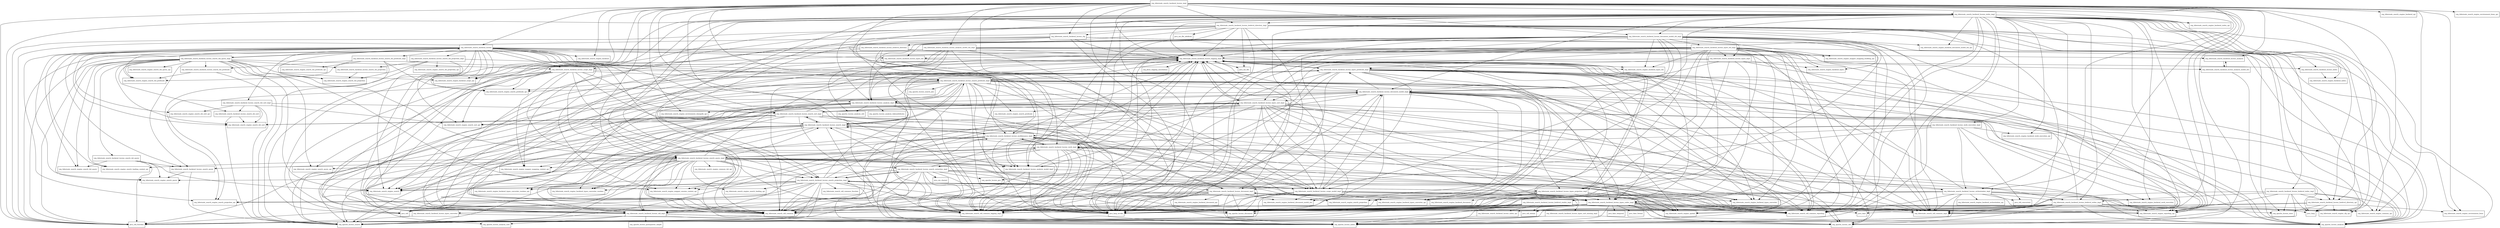 digraph hibernate_search_backend_lucene_6_0_0_Alpha8_package_dependencies {
  node [shape = box, fontsize=10.0];
  org_hibernate_search_backend_lucene -> java_lang_invoke;
  org_hibernate_search_backend_lucene -> java_util;
  org_hibernate_search_backend_lucene -> org_hibernate_search_backend_lucene_logging_impl;
  org_hibernate_search_backend_lucene -> org_hibernate_search_backend_lucene_scope_impl;
  org_hibernate_search_backend_lucene -> org_hibernate_search_backend_lucene_search_dsl_predicate_impl;
  org_hibernate_search_backend_lucene -> org_hibernate_search_backend_lucene_search_dsl_projection_impl;
  org_hibernate_search_backend_lucene -> org_hibernate_search_backend_lucene_search_dsl_query_impl;
  org_hibernate_search_backend_lucene -> org_hibernate_search_backend_lucene_search_dsl_sort_impl;
  org_hibernate_search_backend_lucene -> org_hibernate_search_backend_lucene_search_predicate_impl;
  org_hibernate_search_backend_lucene -> org_hibernate_search_backend_lucene_search_projection_impl;
  org_hibernate_search_backend_lucene -> org_hibernate_search_backend_lucene_search_query;
  org_hibernate_search_backend_lucene -> org_hibernate_search_backend_lucene_search_sort_impl;
  org_hibernate_search_backend_lucene -> org_hibernate_search_backend_lucene_types_dsl;
  org_hibernate_search_backend_lucene -> org_hibernate_search_engine_backend;
  org_hibernate_search_backend_lucene -> org_hibernate_search_engine_backend_scope_spi;
  org_hibernate_search_backend_lucene -> org_hibernate_search_engine_backend_types_dsl;
  org_hibernate_search_backend_lucene -> org_hibernate_search_engine_mapper_session_context_spi;
  org_hibernate_search_backend_lucene -> org_hibernate_search_engine_search_dsl_predicate;
  org_hibernate_search_backend_lucene -> org_hibernate_search_engine_search_dsl_projection;
  org_hibernate_search_backend_lucene -> org_hibernate_search_engine_search_dsl_query;
  org_hibernate_search_backend_lucene -> org_hibernate_search_engine_search_dsl_sort;
  org_hibernate_search_backend_lucene -> org_hibernate_search_engine_search_dsl_sort_spi;
  org_hibernate_search_backend_lucene -> org_hibernate_search_engine_search_loading_context_spi;
  org_hibernate_search_backend_lucene -> org_hibernate_search_engine_search_predicate_spi;
  org_hibernate_search_backend_lucene -> org_hibernate_search_engine_search_projection_spi;
  org_hibernate_search_backend_lucene -> org_hibernate_search_engine_search_query;
  org_hibernate_search_backend_lucene -> org_hibernate_search_engine_search_sort_spi;
  org_hibernate_search_backend_lucene -> org_hibernate_search_util_common;
  org_hibernate_search_backend_lucene -> org_hibernate_search_util_common_logging_impl;
  org_hibernate_search_backend_lucene_analysis -> org_hibernate_search_backend_lucene_analysis_model_dsl;
  org_hibernate_search_backend_lucene_analysis_impl -> java_lang_invoke;
  org_hibernate_search_backend_lucene_analysis_impl -> java_util_function;
  org_hibernate_search_backend_lucene_analysis_impl -> org_apache_lucene_analysis;
  org_hibernate_search_backend_lucene_analysis_impl -> org_apache_lucene_analysis_core;
  org_hibernate_search_backend_lucene_analysis_impl -> org_apache_lucene_analysis_tokenattributes;
  org_hibernate_search_backend_lucene_analysis_impl -> org_apache_lucene_analysis_util;
  org_hibernate_search_backend_lucene_analysis_impl -> org_apache_lucene_util;
  org_hibernate_search_backend_lucene_analysis_impl -> org_hibernate_search_backend_lucene_logging_impl;
  org_hibernate_search_backend_lucene_analysis_impl -> org_hibernate_search_backend_lucene_util_impl;
  org_hibernate_search_backend_lucene_analysis_impl -> org_hibernate_search_engine_environment_classpath_spi;
  org_hibernate_search_backend_lucene_analysis_impl -> org_hibernate_search_util_common;
  org_hibernate_search_backend_lucene_analysis_impl -> org_hibernate_search_util_common_impl;
  org_hibernate_search_backend_lucene_analysis_impl -> org_hibernate_search_util_common_logging_impl;
  org_hibernate_search_backend_lucene_analysis_model_dsl -> org_apache_lucene_analysis;
  org_hibernate_search_backend_lucene_analysis_model_dsl -> org_hibernate_search_backend_lucene_analysis;
  org_hibernate_search_backend_lucene_analysis_model_dsl_impl -> java_lang_invoke;
  org_hibernate_search_backend_lucene_analysis_model_dsl_impl -> java_util_function;
  org_hibernate_search_backend_lucene_analysis_model_dsl_impl -> org_apache_lucene_analysis;
  org_hibernate_search_backend_lucene_analysis_model_dsl_impl -> org_apache_lucene_analysis_util;
  org_hibernate_search_backend_lucene_analysis_model_dsl_impl -> org_hibernate_search_backend_lucene_analysis;
  org_hibernate_search_backend_lucene_analysis_model_dsl_impl -> org_hibernate_search_backend_lucene_analysis_impl;
  org_hibernate_search_backend_lucene_analysis_model_dsl_impl -> org_hibernate_search_backend_lucene_analysis_model_dsl;
  org_hibernate_search_backend_lucene_analysis_model_dsl_impl -> org_hibernate_search_backend_lucene_analysis_model_impl;
  org_hibernate_search_backend_lucene_analysis_model_dsl_impl -> org_hibernate_search_backend_lucene_logging_impl;
  org_hibernate_search_backend_lucene_analysis_model_dsl_impl -> org_hibernate_search_util_common;
  org_hibernate_search_backend_lucene_analysis_model_dsl_impl -> org_hibernate_search_util_common_impl;
  org_hibernate_search_backend_lucene_analysis_model_dsl_impl -> org_hibernate_search_util_common_logging_impl;
  org_hibernate_search_backend_lucene_analysis_model_impl -> java_lang_invoke;
  org_hibernate_search_backend_lucene_analysis_model_impl -> org_apache_lucene_analysis;
  org_hibernate_search_backend_lucene_analysis_model_impl -> org_hibernate_search_backend_lucene_logging_impl;
  org_hibernate_search_backend_lucene_analysis_model_impl -> org_hibernate_search_util_common;
  org_hibernate_search_backend_lucene_analysis_model_impl -> org_hibernate_search_util_common_logging_impl;
  org_hibernate_search_backend_lucene_cfg -> java_lang_invoke;
  org_hibernate_search_backend_lucene_cfg -> java_util_function;
  org_hibernate_search_backend_lucene_cfg -> org_apache_lucene_util;
  org_hibernate_search_backend_lucene_cfg -> org_hibernate_search_backend_lucene_logging_impl;
  org_hibernate_search_backend_lucene_cfg -> org_hibernate_search_backend_lucene_lowlevel_directory;
  org_hibernate_search_backend_lucene_cfg -> org_hibernate_search_util_common;
  org_hibernate_search_backend_lucene_cfg -> org_hibernate_search_util_common_impl;
  org_hibernate_search_backend_lucene_cfg -> org_hibernate_search_util_common_logging_impl;
  org_hibernate_search_backend_lucene_document_impl -> java_lang_invoke;
  org_hibernate_search_backend_lucene_document_impl -> java_util;
  org_hibernate_search_backend_lucene_document_impl -> org_apache_lucene_document;
  org_hibernate_search_backend_lucene_document_impl -> org_apache_lucene_index;
  org_hibernate_search_backend_lucene_document_impl -> org_hibernate_search_backend_lucene_document_model_impl;
  org_hibernate_search_backend_lucene_document_impl -> org_hibernate_search_backend_lucene_logging_impl;
  org_hibernate_search_backend_lucene_document_impl -> org_hibernate_search_backend_lucene_multitenancy_impl;
  org_hibernate_search_backend_lucene_document_impl -> org_hibernate_search_backend_lucene_types_codec_impl;
  org_hibernate_search_backend_lucene_document_impl -> org_hibernate_search_backend_lucene_util_impl;
  org_hibernate_search_backend_lucene_document_impl -> org_hibernate_search_engine_backend_document;
  org_hibernate_search_backend_lucene_document_impl -> org_hibernate_search_engine_backend_document_model_dsl;
  org_hibernate_search_backend_lucene_document_impl -> org_hibernate_search_engine_backend_document_spi;
  org_hibernate_search_backend_lucene_document_impl -> org_hibernate_search_util_common;
  org_hibernate_search_backend_lucene_document_impl -> org_hibernate_search_util_common_logging_impl;
  org_hibernate_search_backend_lucene_document_model_dsl_impl -> java_lang_invoke;
  org_hibernate_search_backend_lucene_document_model_dsl_impl -> org_apache_lucene_analysis;
  org_hibernate_search_backend_lucene_document_model_dsl_impl -> org_hibernate_search_backend_lucene_analysis_impl;
  org_hibernate_search_backend_lucene_document_model_dsl_impl -> org_hibernate_search_backend_lucene_analysis_model_impl;
  org_hibernate_search_backend_lucene_document_model_dsl_impl -> org_hibernate_search_backend_lucene_document_impl;
  org_hibernate_search_backend_lucene_document_model_dsl_impl -> org_hibernate_search_backend_lucene_document_model_impl;
  org_hibernate_search_backend_lucene_document_model_dsl_impl -> org_hibernate_search_backend_lucene_logging_impl;
  org_hibernate_search_backend_lucene_document_model_dsl_impl -> org_hibernate_search_backend_lucene_types_dsl;
  org_hibernate_search_backend_lucene_document_model_dsl_impl -> org_hibernate_search_backend_lucene_types_dsl_impl;
  org_hibernate_search_backend_lucene_document_model_dsl_impl -> org_hibernate_search_backend_lucene_types_impl;
  org_hibernate_search_backend_lucene_document_model_dsl_impl -> org_hibernate_search_backend_lucene_util_impl;
  org_hibernate_search_backend_lucene_document_model_dsl_impl -> org_hibernate_search_engine_backend_document;
  org_hibernate_search_backend_lucene_document_model_dsl_impl -> org_hibernate_search_engine_backend_document_model_dsl;
  org_hibernate_search_backend_lucene_document_model_dsl_impl -> org_hibernate_search_engine_backend_document_model_dsl_spi;
  org_hibernate_search_backend_lucene_document_model_dsl_impl -> org_hibernate_search_engine_backend_types;
  org_hibernate_search_backend_lucene_document_model_dsl_impl -> org_hibernate_search_engine_backend_types_converter_spi;
  org_hibernate_search_backend_lucene_document_model_dsl_impl -> org_hibernate_search_engine_backend_types_dsl;
  org_hibernate_search_backend_lucene_document_model_dsl_impl -> org_hibernate_search_engine_mapper_mapping_building_spi;
  org_hibernate_search_backend_lucene_document_model_dsl_impl -> org_hibernate_search_engine_reporting_spi;
  org_hibernate_search_backend_lucene_document_model_dsl_impl -> org_hibernate_search_util_common;
  org_hibernate_search_backend_lucene_document_model_dsl_impl -> org_hibernate_search_util_common_logging_impl;
  org_hibernate_search_backend_lucene_document_model_dsl_impl -> org_hibernate_search_util_common_reporting;
  org_hibernate_search_backend_lucene_document_model_impl -> java_lang;
  org_hibernate_search_backend_lucene_document_model_impl -> java_lang_invoke;
  org_hibernate_search_backend_lucene_document_model_impl -> org_apache_lucene_analysis;
  org_hibernate_search_backend_lucene_document_model_impl -> org_hibernate_search_backend_lucene_analysis_impl;
  org_hibernate_search_backend_lucene_document_model_impl -> org_hibernate_search_backend_lucene_logging_impl;
  org_hibernate_search_backend_lucene_document_model_impl -> org_hibernate_search_backend_lucene_types_codec_impl;
  org_hibernate_search_backend_lucene_document_model_impl -> org_hibernate_search_backend_lucene_types_predicate_impl;
  org_hibernate_search_backend_lucene_document_model_impl -> org_hibernate_search_backend_lucene_types_projection_impl;
  org_hibernate_search_backend_lucene_document_model_impl -> org_hibernate_search_backend_lucene_types_sort_impl;
  org_hibernate_search_backend_lucene_document_model_impl -> org_hibernate_search_backend_lucene_util_impl;
  org_hibernate_search_backend_lucene_document_model_impl -> org_hibernate_search_engine_backend_document_model_dsl;
  org_hibernate_search_backend_lucene_document_model_impl -> org_hibernate_search_engine_backend_types_converter_spi;
  org_hibernate_search_backend_lucene_document_model_impl -> org_hibernate_search_engine_reporting_spi;
  org_hibernate_search_backend_lucene_document_model_impl -> org_hibernate_search_util_common;
  org_hibernate_search_backend_lucene_document_model_impl -> org_hibernate_search_util_common_impl;
  org_hibernate_search_backend_lucene_document_model_impl -> org_hibernate_search_util_common_logging_impl;
  org_hibernate_search_backend_lucene_document_model_impl -> org_hibernate_search_util_common_reporting;
  org_hibernate_search_backend_lucene_impl -> java_lang_invoke;
  org_hibernate_search_backend_lucene_impl -> java_util;
  org_hibernate_search_backend_lucene_impl -> java_util_function;
  org_hibernate_search_backend_lucene_impl -> org_apache_lucene_util;
  org_hibernate_search_backend_lucene_impl -> org_hibernate_search_backend_lucene;
  org_hibernate_search_backend_lucene_impl -> org_hibernate_search_backend_lucene_analysis;
  org_hibernate_search_backend_lucene_impl -> org_hibernate_search_backend_lucene_analysis_impl;
  org_hibernate_search_backend_lucene_impl -> org_hibernate_search_backend_lucene_analysis_model_dsl_impl;
  org_hibernate_search_backend_lucene_impl -> org_hibernate_search_backend_lucene_analysis_model_impl;
  org_hibernate_search_backend_lucene_impl -> org_hibernate_search_backend_lucene_cfg;
  org_hibernate_search_backend_lucene_impl -> org_hibernate_search_backend_lucene_document_model_dsl_impl;
  org_hibernate_search_backend_lucene_impl -> org_hibernate_search_backend_lucene_index_impl;
  org_hibernate_search_backend_lucene_impl -> org_hibernate_search_backend_lucene_logging_impl;
  org_hibernate_search_backend_lucene_impl -> org_hibernate_search_backend_lucene_lowlevel_directory_impl;
  org_hibernate_search_backend_lucene_impl -> org_hibernate_search_backend_lucene_lowlevel_directory_spi;
  org_hibernate_search_backend_lucene_impl -> org_hibernate_search_backend_lucene_multitenancy_impl;
  org_hibernate_search_backend_lucene_impl -> org_hibernate_search_backend_lucene_orchestration_impl;
  org_hibernate_search_backend_lucene_impl -> org_hibernate_search_backend_lucene_search_query_impl;
  org_hibernate_search_backend_lucene_impl -> org_hibernate_search_backend_lucene_work_impl;
  org_hibernate_search_backend_lucene_impl -> org_hibernate_search_engine_backend;
  org_hibernate_search_backend_lucene_impl -> org_hibernate_search_engine_backend_index_spi;
  org_hibernate_search_backend_lucene_impl -> org_hibernate_search_engine_backend_spi;
  org_hibernate_search_backend_lucene_impl -> org_hibernate_search_engine_cfg_spi;
  org_hibernate_search_backend_lucene_impl -> org_hibernate_search_engine_common_spi;
  org_hibernate_search_backend_lucene_impl -> org_hibernate_search_engine_environment_bean;
  org_hibernate_search_backend_lucene_impl -> org_hibernate_search_engine_environment_bean_spi;
  org_hibernate_search_backend_lucene_impl -> org_hibernate_search_engine_environment_classpath_spi;
  org_hibernate_search_backend_lucene_impl -> org_hibernate_search_engine_reporting_spi;
  org_hibernate_search_backend_lucene_impl -> org_hibernate_search_util_common;
  org_hibernate_search_backend_lucene_impl -> org_hibernate_search_util_common_impl;
  org_hibernate_search_backend_lucene_impl -> org_hibernate_search_util_common_logging_impl;
  org_hibernate_search_backend_lucene_impl -> org_hibernate_search_util_common_reporting;
  org_hibernate_search_backend_lucene_index -> org_hibernate_search_engine_backend_index;
  org_hibernate_search_backend_lucene_index_impl -> java_lang;
  org_hibernate_search_backend_lucene_index_impl -> java_lang_invoke;
  org_hibernate_search_backend_lucene_index_impl -> java_util_function;
  org_hibernate_search_backend_lucene_index_impl -> java_util_stream;
  org_hibernate_search_backend_lucene_index_impl -> org_apache_lucene_analysis;
  org_hibernate_search_backend_lucene_index_impl -> org_apache_lucene_index;
  org_hibernate_search_backend_lucene_index_impl -> org_hibernate_search_backend_lucene_analysis_impl;
  org_hibernate_search_backend_lucene_index_impl -> org_hibernate_search_backend_lucene_document_model_dsl_impl;
  org_hibernate_search_backend_lucene_index_impl -> org_hibernate_search_backend_lucene_document_model_impl;
  org_hibernate_search_backend_lucene_index_impl -> org_hibernate_search_backend_lucene_index;
  org_hibernate_search_backend_lucene_index_impl -> org_hibernate_search_backend_lucene_index_spi;
  org_hibernate_search_backend_lucene_index_impl -> org_hibernate_search_backend_lucene_logging_impl;
  org_hibernate_search_backend_lucene_index_impl -> org_hibernate_search_backend_lucene_lowlevel_directory_impl;
  org_hibernate_search_backend_lucene_index_impl -> org_hibernate_search_backend_lucene_lowlevel_directory_spi;
  org_hibernate_search_backend_lucene_index_impl -> org_hibernate_search_backend_lucene_lowlevel_index_impl;
  org_hibernate_search_backend_lucene_index_impl -> org_hibernate_search_backend_lucene_lowlevel_writer_impl;
  org_hibernate_search_backend_lucene_index_impl -> org_hibernate_search_backend_lucene_multitenancy_impl;
  org_hibernate_search_backend_lucene_index_impl -> org_hibernate_search_backend_lucene_orchestration_impl;
  org_hibernate_search_backend_lucene_index_impl -> org_hibernate_search_backend_lucene_scope_impl;
  org_hibernate_search_backend_lucene_index_impl -> org_hibernate_search_backend_lucene_scope_model_impl;
  org_hibernate_search_backend_lucene_index_impl -> org_hibernate_search_backend_lucene_search_query_impl;
  org_hibernate_search_backend_lucene_index_impl -> org_hibernate_search_backend_lucene_work_execution_impl;
  org_hibernate_search_backend_lucene_index_impl -> org_hibernate_search_backend_lucene_work_impl;
  org_hibernate_search_backend_lucene_index_impl -> org_hibernate_search_engine_backend_document_model_dsl_spi;
  org_hibernate_search_backend_lucene_index_impl -> org_hibernate_search_engine_backend_index;
  org_hibernate_search_backend_lucene_index_impl -> org_hibernate_search_engine_backend_index_spi;
  org_hibernate_search_backend_lucene_index_impl -> org_hibernate_search_engine_backend_scope_spi;
  org_hibernate_search_backend_lucene_index_impl -> org_hibernate_search_engine_backend_work_execution;
  org_hibernate_search_backend_lucene_index_impl -> org_hibernate_search_engine_backend_work_execution_spi;
  org_hibernate_search_backend_lucene_index_impl -> org_hibernate_search_engine_common_spi;
  org_hibernate_search_backend_lucene_index_impl -> org_hibernate_search_engine_mapper_mapping_context_spi;
  org_hibernate_search_backend_lucene_index_impl -> org_hibernate_search_engine_mapper_session_context_spi;
  org_hibernate_search_backend_lucene_index_impl -> org_hibernate_search_engine_reporting_spi;
  org_hibernate_search_backend_lucene_index_impl -> org_hibernate_search_util_common;
  org_hibernate_search_backend_lucene_index_impl -> org_hibernate_search_util_common_impl;
  org_hibernate_search_backend_lucene_index_impl -> org_hibernate_search_util_common_logging_impl;
  org_hibernate_search_backend_lucene_index_impl -> org_hibernate_search_util_common_reporting;
  org_hibernate_search_backend_lucene_index_spi -> org_apache_lucene_index;
  org_hibernate_search_backend_lucene_logging_impl -> java_nio_file;
  org_hibernate_search_backend_lucene_logging_impl -> org_apache_lucene_search;
  org_hibernate_search_backend_lucene_logging_impl -> org_apache_lucene_util;
  org_hibernate_search_backend_lucene_logging_impl -> org_hibernate_search_backend_lucene_index;
  org_hibernate_search_backend_lucene_logging_impl -> org_hibernate_search_backend_lucene_types_predicate_impl;
  org_hibernate_search_backend_lucene_logging_impl -> org_hibernate_search_backend_lucene_types_projection_impl;
  org_hibernate_search_backend_lucene_logging_impl -> org_hibernate_search_backend_lucene_types_sort_impl;
  org_hibernate_search_backend_lucene_logging_impl -> org_hibernate_search_engine_backend_scope_spi;
  org_hibernate_search_backend_lucene_logging_impl -> org_hibernate_search_engine_backend_types_converter_spi;
  org_hibernate_search_backend_lucene_logging_impl -> org_hibernate_search_engine_search;
  org_hibernate_search_backend_lucene_logging_impl -> org_hibernate_search_util_common;
  org_hibernate_search_backend_lucene_logging_impl -> org_hibernate_search_util_common_logging_impl;
  org_hibernate_search_backend_lucene_logging_impl -> org_hibernate_search_util_common_reporting;
  org_hibernate_search_backend_lucene_logging_impl -> org_jboss_logging_annotations;
  org_hibernate_search_backend_lucene_lowlevel_directory -> java_lang_invoke;
  org_hibernate_search_backend_lucene_lowlevel_directory -> java_util_function;
  org_hibernate_search_backend_lucene_lowlevel_directory -> org_hibernate_search_backend_lucene_logging_impl;
  org_hibernate_search_backend_lucene_lowlevel_directory -> org_hibernate_search_util_common;
  org_hibernate_search_backend_lucene_lowlevel_directory -> org_hibernate_search_util_common_impl;
  org_hibernate_search_backend_lucene_lowlevel_directory -> org_hibernate_search_util_common_logging_impl;
  org_hibernate_search_backend_lucene_lowlevel_directory_impl -> java_lang;
  org_hibernate_search_backend_lucene_lowlevel_directory_impl -> java_lang_invoke;
  org_hibernate_search_backend_lucene_lowlevel_directory_impl -> java_nio_file;
  org_hibernate_search_backend_lucene_lowlevel_directory_impl -> java_nio_file_attribute;
  org_hibernate_search_backend_lucene_lowlevel_directory_impl -> java_util;
  org_hibernate_search_backend_lucene_lowlevel_directory_impl -> java_util_function;
  org_hibernate_search_backend_lucene_lowlevel_directory_impl -> org_apache_lucene_analysis;
  org_hibernate_search_backend_lucene_lowlevel_directory_impl -> org_apache_lucene_index;
  org_hibernate_search_backend_lucene_lowlevel_directory_impl -> org_apache_lucene_store;
  org_hibernate_search_backend_lucene_lowlevel_directory_impl -> org_hibernate_search_backend_lucene_cfg;
  org_hibernate_search_backend_lucene_lowlevel_directory_impl -> org_hibernate_search_backend_lucene_logging_impl;
  org_hibernate_search_backend_lucene_lowlevel_directory_impl -> org_hibernate_search_backend_lucene_lowlevel_directory;
  org_hibernate_search_backend_lucene_lowlevel_directory_impl -> org_hibernate_search_backend_lucene_lowlevel_directory_spi;
  org_hibernate_search_backend_lucene_lowlevel_directory_impl -> org_hibernate_search_backend_lucene_util_impl;
  org_hibernate_search_backend_lucene_lowlevel_directory_impl -> org_hibernate_search_engine_cfg_spi;
  org_hibernate_search_backend_lucene_lowlevel_directory_impl -> org_hibernate_search_engine_environment_bean;
  org_hibernate_search_backend_lucene_lowlevel_directory_impl -> org_hibernate_search_util_common;
  org_hibernate_search_backend_lucene_lowlevel_directory_impl -> org_hibernate_search_util_common_impl;
  org_hibernate_search_backend_lucene_lowlevel_directory_impl -> org_hibernate_search_util_common_logging_impl;
  org_hibernate_search_backend_lucene_lowlevel_directory_impl -> org_hibernate_search_util_common_reporting;
  org_hibernate_search_backend_lucene_lowlevel_directory_spi -> java_lang;
  org_hibernate_search_backend_lucene_lowlevel_directory_spi -> java_util;
  org_hibernate_search_backend_lucene_lowlevel_directory_spi -> org_apache_lucene_store;
  org_hibernate_search_backend_lucene_lowlevel_directory_spi -> org_hibernate_search_engine_cfg_spi;
  org_hibernate_search_backend_lucene_lowlevel_directory_spi -> org_hibernate_search_engine_environment_bean;
  org_hibernate_search_backend_lucene_lowlevel_directory_spi -> org_hibernate_search_util_common_reporting;
  org_hibernate_search_backend_lucene_lowlevel_index_impl -> java_lang;
  org_hibernate_search_backend_lucene_lowlevel_index_impl -> java_lang_invoke;
  org_hibernate_search_backend_lucene_lowlevel_index_impl -> org_apache_lucene_analysis;
  org_hibernate_search_backend_lucene_lowlevel_index_impl -> org_apache_lucene_index;
  org_hibernate_search_backend_lucene_lowlevel_index_impl -> org_apache_lucene_store;
  org_hibernate_search_backend_lucene_lowlevel_index_impl -> org_hibernate_search_backend_lucene_lowlevel_directory_spi;
  org_hibernate_search_backend_lucene_lowlevel_index_impl -> org_hibernate_search_backend_lucene_lowlevel_writer_impl;
  org_hibernate_search_backend_lucene_lowlevel_index_impl -> org_hibernate_search_engine_common_spi;
  org_hibernate_search_backend_lucene_lowlevel_index_impl -> org_hibernate_search_util_common_impl;
  org_hibernate_search_backend_lucene_lowlevel_reader_impl -> java_lang_invoke;
  org_hibernate_search_backend_lucene_lowlevel_reader_impl -> java_util_function;
  org_hibernate_search_backend_lucene_lowlevel_reader_impl -> java_util_stream;
  org_hibernate_search_backend_lucene_lowlevel_reader_impl -> org_apache_lucene_index;
  org_hibernate_search_backend_lucene_lowlevel_reader_impl -> org_hibernate_search_backend_lucene_index_spi;
  org_hibernate_search_backend_lucene_lowlevel_reader_impl -> org_hibernate_search_backend_lucene_logging_impl;
  org_hibernate_search_backend_lucene_lowlevel_reader_impl -> org_hibernate_search_engine_reporting_spi;
  org_hibernate_search_backend_lucene_lowlevel_reader_impl -> org_hibernate_search_util_common;
  org_hibernate_search_backend_lucene_lowlevel_reader_impl -> org_hibernate_search_util_common_logging_impl;
  org_hibernate_search_backend_lucene_lowlevel_reader_impl -> org_hibernate_search_util_common_reporting;
  org_hibernate_search_backend_lucene_lowlevel_writer_impl -> java_lang_invoke;
  org_hibernate_search_backend_lucene_lowlevel_writer_impl -> org_apache_lucene_analysis;
  org_hibernate_search_backend_lucene_lowlevel_writer_impl -> org_apache_lucene_index;
  org_hibernate_search_backend_lucene_lowlevel_writer_impl -> org_apache_lucene_search;
  org_hibernate_search_backend_lucene_lowlevel_writer_impl -> org_apache_lucene_store;
  org_hibernate_search_backend_lucene_lowlevel_writer_impl -> org_apache_lucene_util;
  org_hibernate_search_backend_lucene_lowlevel_writer_impl -> org_hibernate_search_backend_lucene_logging_impl;
  org_hibernate_search_backend_lucene_lowlevel_writer_impl -> org_hibernate_search_engine_common_spi;
  org_hibernate_search_backend_lucene_lowlevel_writer_impl -> org_hibernate_search_engine_reporting_spi;
  org_hibernate_search_backend_lucene_lowlevel_writer_impl -> org_hibernate_search_util_common_impl;
  org_hibernate_search_backend_lucene_lowlevel_writer_impl -> org_hibernate_search_util_common_logging_impl;
  org_hibernate_search_backend_lucene_lowlevel_writer_impl -> org_hibernate_search_util_common_reporting;
  org_hibernate_search_backend_lucene_multitenancy_impl -> java_lang_invoke;
  org_hibernate_search_backend_lucene_multitenancy_impl -> org_apache_lucene_document;
  org_hibernate_search_backend_lucene_multitenancy_impl -> org_apache_lucene_index;
  org_hibernate_search_backend_lucene_multitenancy_impl -> org_apache_lucene_search;
  org_hibernate_search_backend_lucene_multitenancy_impl -> org_hibernate_search_backend_lucene_document_impl;
  org_hibernate_search_backend_lucene_multitenancy_impl -> org_hibernate_search_backend_lucene_logging_impl;
  org_hibernate_search_backend_lucene_multitenancy_impl -> org_hibernate_search_backend_lucene_search_impl;
  org_hibernate_search_backend_lucene_multitenancy_impl -> org_hibernate_search_backend_lucene_util_impl;
  org_hibernate_search_backend_lucene_multitenancy_impl -> org_hibernate_search_backend_lucene_work_impl;
  org_hibernate_search_backend_lucene_multitenancy_impl -> org_hibernate_search_util_common;
  org_hibernate_search_backend_lucene_multitenancy_impl -> org_hibernate_search_util_common_logging_impl;
  org_hibernate_search_backend_lucene_multitenancy_impl -> org_hibernate_search_util_common_reporting;
  org_hibernate_search_backend_lucene_orchestration_impl -> java_lang;
  org_hibernate_search_backend_lucene_orchestration_impl -> java_lang_invoke;
  org_hibernate_search_backend_lucene_orchestration_impl -> java_util_concurrent;
  org_hibernate_search_backend_lucene_orchestration_impl -> org_apache_lucene_index;
  org_hibernate_search_backend_lucene_orchestration_impl -> org_hibernate_search_backend_lucene_logging_impl;
  org_hibernate_search_backend_lucene_orchestration_impl -> org_hibernate_search_backend_lucene_lowlevel_reader_impl;
  org_hibernate_search_backend_lucene_orchestration_impl -> org_hibernate_search_backend_lucene_lowlevel_writer_impl;
  org_hibernate_search_backend_lucene_orchestration_impl -> org_hibernate_search_backend_lucene_work_impl;
  org_hibernate_search_backend_lucene_orchestration_impl -> org_hibernate_search_engine_backend_orchestration_spi;
  org_hibernate_search_backend_lucene_orchestration_impl -> org_hibernate_search_engine_backend_work_execution;
  org_hibernate_search_backend_lucene_orchestration_impl -> org_hibernate_search_engine_common_spi;
  org_hibernate_search_backend_lucene_orchestration_impl -> org_hibernate_search_engine_reporting_spi;
  org_hibernate_search_backend_lucene_orchestration_impl -> org_hibernate_search_util_common;
  org_hibernate_search_backend_lucene_orchestration_impl -> org_hibernate_search_util_common_impl;
  org_hibernate_search_backend_lucene_orchestration_impl -> org_hibernate_search_util_common_logging_impl;
  org_hibernate_search_backend_lucene_orchestration_impl -> org_hibernate_search_util_common_reporting;
  org_hibernate_search_backend_lucene_scope_impl -> org_hibernate_search_backend_lucene_scope_model_impl;
  org_hibernate_search_backend_lucene_scope_impl -> org_hibernate_search_backend_lucene_search_impl;
  org_hibernate_search_backend_lucene_scope_impl -> org_hibernate_search_backend_lucene_search_predicate_impl;
  org_hibernate_search_backend_lucene_scope_impl -> org_hibernate_search_backend_lucene_search_projection_impl;
  org_hibernate_search_backend_lucene_scope_impl -> org_hibernate_search_backend_lucene_search_query_impl;
  org_hibernate_search_backend_lucene_scope_impl -> org_hibernate_search_backend_lucene_search_sort_impl;
  org_hibernate_search_backend_lucene_scope_impl -> org_hibernate_search_engine_backend_scope_spi;
  org_hibernate_search_backend_lucene_scope_impl -> org_hibernate_search_engine_mapper_mapping_context_spi;
  org_hibernate_search_backend_lucene_scope_impl -> org_hibernate_search_engine_search_predicate_spi;
  org_hibernate_search_backend_lucene_scope_impl -> org_hibernate_search_engine_search_projection_spi;
  org_hibernate_search_backend_lucene_scope_impl -> org_hibernate_search_engine_search_query_spi;
  org_hibernate_search_backend_lucene_scope_impl -> org_hibernate_search_engine_search_sort_spi;
  org_hibernate_search_backend_lucene_scope_model_impl -> java_lang_invoke;
  org_hibernate_search_backend_lucene_scope_model_impl -> java_util_function;
  org_hibernate_search_backend_lucene_scope_model_impl -> java_util_stream;
  org_hibernate_search_backend_lucene_scope_model_impl -> org_hibernate_search_backend_lucene_document_model_impl;
  org_hibernate_search_backend_lucene_scope_model_impl -> org_hibernate_search_backend_lucene_logging_impl;
  org_hibernate_search_backend_lucene_scope_model_impl -> org_hibernate_search_engine_backend_document_model_dsl;
  org_hibernate_search_backend_lucene_scope_model_impl -> org_hibernate_search_engine_backend_types_converter_spi;
  org_hibernate_search_backend_lucene_scope_model_impl -> org_hibernate_search_engine_reporting_spi;
  org_hibernate_search_backend_lucene_scope_model_impl -> org_hibernate_search_util_common;
  org_hibernate_search_backend_lucene_scope_model_impl -> org_hibernate_search_util_common_logging_impl;
  org_hibernate_search_backend_lucene_scope_model_impl -> org_hibernate_search_util_common_reporting;
  org_hibernate_search_backend_lucene_search_dsl_predicate -> org_apache_lucene_search;
  org_hibernate_search_backend_lucene_search_dsl_predicate -> org_hibernate_search_engine_search_dsl_predicate;
  org_hibernate_search_backend_lucene_search_dsl_predicate_impl -> org_apache_lucene_search;
  org_hibernate_search_backend_lucene_search_dsl_predicate_impl -> org_hibernate_search_backend_lucene_search_dsl_predicate;
  org_hibernate_search_backend_lucene_search_dsl_predicate_impl -> org_hibernate_search_backend_lucene_search_predicate_impl;
  org_hibernate_search_backend_lucene_search_dsl_predicate_impl -> org_hibernate_search_engine_search_dsl_predicate;
  org_hibernate_search_backend_lucene_search_dsl_predicate_impl -> org_hibernate_search_engine_search_dsl_predicate_spi;
  org_hibernate_search_backend_lucene_search_dsl_predicate_impl -> org_hibernate_search_engine_search_predicate_spi;
  org_hibernate_search_backend_lucene_search_dsl_projection -> org_hibernate_search_engine_search_dsl_projection;
  org_hibernate_search_backend_lucene_search_dsl_projection_impl -> org_hibernate_search_backend_lucene_search_dsl_projection;
  org_hibernate_search_backend_lucene_search_dsl_projection_impl -> org_hibernate_search_backend_lucene_search_projection_impl;
  org_hibernate_search_backend_lucene_search_dsl_projection_impl -> org_hibernate_search_engine_search;
  org_hibernate_search_backend_lucene_search_dsl_projection_impl -> org_hibernate_search_engine_search_dsl_projection;
  org_hibernate_search_backend_lucene_search_dsl_projection_impl -> org_hibernate_search_engine_search_dsl_projection_spi;
  org_hibernate_search_backend_lucene_search_dsl_projection_impl -> org_hibernate_search_engine_search_projection_spi;
  org_hibernate_search_backend_lucene_search_dsl_query -> java_util_function;
  org_hibernate_search_backend_lucene_search_dsl_query -> org_hibernate_search_backend_lucene_search_query;
  org_hibernate_search_backend_lucene_search_dsl_query -> org_hibernate_search_engine_search;
  org_hibernate_search_backend_lucene_search_dsl_query -> org_hibernate_search_engine_search_dsl_query;
  org_hibernate_search_backend_lucene_search_dsl_query -> org_hibernate_search_engine_search_query;
  org_hibernate_search_backend_lucene_search_dsl_query_impl -> java_util_function;
  org_hibernate_search_backend_lucene_search_dsl_query_impl -> org_hibernate_search_backend_lucene;
  org_hibernate_search_backend_lucene_search_dsl_query_impl -> org_hibernate_search_backend_lucene_scope_impl;
  org_hibernate_search_backend_lucene_search_dsl_query_impl -> org_hibernate_search_backend_lucene_search_dsl_predicate;
  org_hibernate_search_backend_lucene_search_dsl_query_impl -> org_hibernate_search_backend_lucene_search_dsl_projection;
  org_hibernate_search_backend_lucene_search_dsl_query_impl -> org_hibernate_search_backend_lucene_search_dsl_query;
  org_hibernate_search_backend_lucene_search_dsl_query_impl -> org_hibernate_search_backend_lucene_search_dsl_sort;
  org_hibernate_search_backend_lucene_search_dsl_query_impl -> org_hibernate_search_backend_lucene_search_query;
  org_hibernate_search_backend_lucene_search_dsl_query_impl -> org_hibernate_search_backend_lucene_search_query_impl;
  org_hibernate_search_backend_lucene_search_dsl_query_impl -> org_hibernate_search_engine_backend_scope_spi;
  org_hibernate_search_backend_lucene_search_dsl_query_impl -> org_hibernate_search_engine_mapper_session_context_spi;
  org_hibernate_search_backend_lucene_search_dsl_query_impl -> org_hibernate_search_engine_search;
  org_hibernate_search_backend_lucene_search_dsl_query_impl -> org_hibernate_search_engine_search_dsl_predicate;
  org_hibernate_search_backend_lucene_search_dsl_query_impl -> org_hibernate_search_engine_search_dsl_projection;
  org_hibernate_search_backend_lucene_search_dsl_query_impl -> org_hibernate_search_engine_search_dsl_query;
  org_hibernate_search_backend_lucene_search_dsl_query_impl -> org_hibernate_search_engine_search_dsl_query_spi;
  org_hibernate_search_backend_lucene_search_dsl_query_impl -> org_hibernate_search_engine_search_dsl_sort;
  org_hibernate_search_backend_lucene_search_dsl_query_impl -> org_hibernate_search_engine_search_loading_context_spi;
  org_hibernate_search_backend_lucene_search_dsl_query_impl -> org_hibernate_search_engine_search_query;
  org_hibernate_search_backend_lucene_search_dsl_query_impl -> org_hibernate_search_engine_search_query_spi;
  org_hibernate_search_backend_lucene_search_dsl_sort -> org_apache_lucene_search;
  org_hibernate_search_backend_lucene_search_dsl_sort -> org_hibernate_search_engine_search_dsl_sort;
  org_hibernate_search_backend_lucene_search_dsl_sort_impl -> org_apache_lucene_search;
  org_hibernate_search_backend_lucene_search_dsl_sort_impl -> org_hibernate_search_backend_lucene_search_dsl_sort;
  org_hibernate_search_backend_lucene_search_dsl_sort_impl -> org_hibernate_search_backend_lucene_search_sort_impl;
  org_hibernate_search_backend_lucene_search_dsl_sort_impl -> org_hibernate_search_engine_search_dsl_sort;
  org_hibernate_search_backend_lucene_search_dsl_sort_impl -> org_hibernate_search_engine_search_dsl_sort_spi;
  org_hibernate_search_backend_lucene_search_dsl_sort_impl -> org_hibernate_search_engine_search_sort_spi;
  org_hibernate_search_backend_lucene_search_extraction_impl -> java_lang_invoke;
  org_hibernate_search_backend_lucene_search_extraction_impl -> java_nio_charset;
  org_hibernate_search_backend_lucene_search_extraction_impl -> org_apache_lucene_document;
  org_hibernate_search_backend_lucene_search_extraction_impl -> org_apache_lucene_geo;
  org_hibernate_search_backend_lucene_search_extraction_impl -> org_apache_lucene_index;
  org_hibernate_search_backend_lucene_search_extraction_impl -> org_apache_lucene_search;
  org_hibernate_search_backend_lucene_search_extraction_impl -> org_apache_lucene_util;
  org_hibernate_search_backend_lucene_search_extraction_impl -> org_hibernate_search_backend_lucene_logging_impl;
  org_hibernate_search_backend_lucene_search_extraction_impl -> org_hibernate_search_backend_lucene_search_impl;
  org_hibernate_search_backend_lucene_search_extraction_impl -> org_hibernate_search_backend_lucene_search_projection_impl;
  org_hibernate_search_backend_lucene_search_extraction_impl -> org_hibernate_search_backend_lucene_util_impl;
  org_hibernate_search_backend_lucene_search_extraction_impl -> org_hibernate_search_engine_search;
  org_hibernate_search_backend_lucene_search_extraction_impl -> org_hibernate_search_engine_spatial;
  org_hibernate_search_backend_lucene_search_extraction_impl -> org_hibernate_search_util_common;
  org_hibernate_search_backend_lucene_search_extraction_impl -> org_hibernate_search_util_common_logging_impl;
  org_hibernate_search_backend_lucene_search_impl -> java_util;
  org_hibernate_search_backend_lucene_search_impl -> org_apache_lucene_index;
  org_hibernate_search_backend_lucene_search_impl -> org_apache_lucene_search;
  org_hibernate_search_backend_lucene_search_impl -> org_hibernate_search_backend_lucene_analysis_model_impl;
  org_hibernate_search_backend_lucene_search_impl -> org_hibernate_search_backend_lucene_multitenancy_impl;
  org_hibernate_search_backend_lucene_search_impl -> org_hibernate_search_backend_lucene_scope_model_impl;
  org_hibernate_search_backend_lucene_search_impl -> org_hibernate_search_backend_lucene_search_predicate_impl;
  org_hibernate_search_backend_lucene_search_impl -> org_hibernate_search_backend_lucene_search_sort_impl;
  org_hibernate_search_backend_lucene_search_impl -> org_hibernate_search_backend_lucene_util_impl;
  org_hibernate_search_backend_lucene_search_impl -> org_hibernate_search_engine_backend_types_converter_runtime;
  org_hibernate_search_backend_lucene_search_impl -> org_hibernate_search_engine_backend_types_converter_runtime_spi;
  org_hibernate_search_backend_lucene_search_impl -> org_hibernate_search_engine_mapper_mapping_context_spi;
  org_hibernate_search_backend_lucene_search_impl -> org_hibernate_search_engine_search;
  org_hibernate_search_backend_lucene_search_predicate_impl -> java_lang_invoke;
  org_hibernate_search_backend_lucene_search_predicate_impl -> org_apache_lucene_analysis;
  org_hibernate_search_backend_lucene_search_predicate_impl -> org_apache_lucene_index;
  org_hibernate_search_backend_lucene_search_predicate_impl -> org_apache_lucene_search;
  org_hibernate_search_backend_lucene_search_predicate_impl -> org_apache_lucene_search_join;
  org_hibernate_search_backend_lucene_search_predicate_impl -> org_hibernate_search_backend_lucene_analysis_impl;
  org_hibernate_search_backend_lucene_search_predicate_impl -> org_hibernate_search_backend_lucene_analysis_model_impl;
  org_hibernate_search_backend_lucene_search_predicate_impl -> org_hibernate_search_backend_lucene_document_model_impl;
  org_hibernate_search_backend_lucene_search_predicate_impl -> org_hibernate_search_backend_lucene_logging_impl;
  org_hibernate_search_backend_lucene_search_predicate_impl -> org_hibernate_search_backend_lucene_scope_model_impl;
  org_hibernate_search_backend_lucene_search_predicate_impl -> org_hibernate_search_backend_lucene_search_impl;
  org_hibernate_search_backend_lucene_search_predicate_impl -> org_hibernate_search_backend_lucene_types_codec_impl;
  org_hibernate_search_backend_lucene_search_predicate_impl -> org_hibernate_search_backend_lucene_types_predicate_impl;
  org_hibernate_search_backend_lucene_search_predicate_impl -> org_hibernate_search_backend_lucene_util_impl;
  org_hibernate_search_backend_lucene_search_predicate_impl -> org_hibernate_search_engine_backend_types_converter;
  org_hibernate_search_backend_lucene_search_predicate_impl -> org_hibernate_search_engine_backend_types_converter_runtime;
  org_hibernate_search_backend_lucene_search_predicate_impl -> org_hibernate_search_engine_backend_types_converter_runtime_spi;
  org_hibernate_search_backend_lucene_search_predicate_impl -> org_hibernate_search_engine_backend_types_converter_spi;
  org_hibernate_search_backend_lucene_search_predicate_impl -> org_hibernate_search_engine_reporting_spi;
  org_hibernate_search_backend_lucene_search_predicate_impl -> org_hibernate_search_engine_search;
  org_hibernate_search_backend_lucene_search_predicate_impl -> org_hibernate_search_engine_search_predicate;
  org_hibernate_search_backend_lucene_search_predicate_impl -> org_hibernate_search_engine_search_predicate_spi;
  org_hibernate_search_backend_lucene_search_predicate_impl -> org_hibernate_search_engine_spatial;
  org_hibernate_search_backend_lucene_search_predicate_impl -> org_hibernate_search_util_common;
  org_hibernate_search_backend_lucene_search_predicate_impl -> org_hibernate_search_util_common_logging_impl;
  org_hibernate_search_backend_lucene_search_predicate_impl -> org_hibernate_search_util_common_reporting;
  org_hibernate_search_backend_lucene_search_projection_impl -> java_lang_invoke;
  org_hibernate_search_backend_lucene_search_projection_impl -> java_util;
  org_hibernate_search_backend_lucene_search_projection_impl -> java_util_function;
  org_hibernate_search_backend_lucene_search_projection_impl -> org_apache_lucene_document;
  org_hibernate_search_backend_lucene_search_projection_impl -> org_apache_lucene_search;
  org_hibernate_search_backend_lucene_search_projection_impl -> org_hibernate_search_backend_lucene_document_model_impl;
  org_hibernate_search_backend_lucene_search_projection_impl -> org_hibernate_search_backend_lucene_logging_impl;
  org_hibernate_search_backend_lucene_search_projection_impl -> org_hibernate_search_backend_lucene_scope_model_impl;
  org_hibernate_search_backend_lucene_search_projection_impl -> org_hibernate_search_backend_lucene_search_extraction_impl;
  org_hibernate_search_backend_lucene_search_projection_impl -> org_hibernate_search_backend_lucene_types_codec_impl;
  org_hibernate_search_backend_lucene_search_projection_impl -> org_hibernate_search_backend_lucene_types_projection_impl;
  org_hibernate_search_backend_lucene_search_projection_impl -> org_hibernate_search_engine_backend_types_converter;
  org_hibernate_search_backend_lucene_search_projection_impl -> org_hibernate_search_engine_backend_types_converter_runtime;
  org_hibernate_search_backend_lucene_search_projection_impl -> org_hibernate_search_engine_backend_types_converter_runtime_spi;
  org_hibernate_search_backend_lucene_search_projection_impl -> org_hibernate_search_engine_mapper_session_context_spi;
  org_hibernate_search_backend_lucene_search_projection_impl -> org_hibernate_search_engine_search;
  org_hibernate_search_backend_lucene_search_projection_impl -> org_hibernate_search_engine_search_loading_spi;
  org_hibernate_search_backend_lucene_search_projection_impl -> org_hibernate_search_engine_search_projection;
  org_hibernate_search_backend_lucene_search_projection_impl -> org_hibernate_search_engine_search_projection_spi;
  org_hibernate_search_backend_lucene_search_projection_impl -> org_hibernate_search_engine_spatial;
  org_hibernate_search_backend_lucene_search_projection_impl -> org_hibernate_search_util_common;
  org_hibernate_search_backend_lucene_search_projection_impl -> org_hibernate_search_util_common_function;
  org_hibernate_search_backend_lucene_search_projection_impl -> org_hibernate_search_util_common_logging_impl;
  org_hibernate_search_backend_lucene_search_projection_impl -> org_hibernate_search_util_common_reporting;
  org_hibernate_search_backend_lucene_search_query -> org_apache_lucene_search;
  org_hibernate_search_backend_lucene_search_query -> org_hibernate_search_engine_search_query;
  org_hibernate_search_backend_lucene_search_query_impl -> java_lang_invoke;
  org_hibernate_search_backend_lucene_search_query_impl -> java_util;
  org_hibernate_search_backend_lucene_search_query_impl -> java_util_function;
  org_hibernate_search_backend_lucene_search_query_impl -> org_apache_lucene_document;
  org_hibernate_search_backend_lucene_search_query_impl -> org_apache_lucene_index;
  org_hibernate_search_backend_lucene_search_query_impl -> org_apache_lucene_search;
  org_hibernate_search_backend_lucene_search_query_impl -> org_hibernate_search_backend_lucene_analysis_model_impl;
  org_hibernate_search_backend_lucene_search_query_impl -> org_hibernate_search_backend_lucene_logging_impl;
  org_hibernate_search_backend_lucene_search_query_impl -> org_hibernate_search_backend_lucene_multitenancy_impl;
  org_hibernate_search_backend_lucene_search_query_impl -> org_hibernate_search_backend_lucene_orchestration_impl;
  org_hibernate_search_backend_lucene_search_query_impl -> org_hibernate_search_backend_lucene_scope_model_impl;
  org_hibernate_search_backend_lucene_search_query_impl -> org_hibernate_search_backend_lucene_search_extraction_impl;
  org_hibernate_search_backend_lucene_search_query_impl -> org_hibernate_search_backend_lucene_search_impl;
  org_hibernate_search_backend_lucene_search_query_impl -> org_hibernate_search_backend_lucene_search_projection_impl;
  org_hibernate_search_backend_lucene_search_query_impl -> org_hibernate_search_backend_lucene_search_query;
  org_hibernate_search_backend_lucene_search_query_impl -> org_hibernate_search_backend_lucene_util_impl;
  org_hibernate_search_backend_lucene_search_query_impl -> org_hibernate_search_backend_lucene_work_impl;
  org_hibernate_search_backend_lucene_search_query_impl -> org_hibernate_search_engine_common_dsl_spi;
  org_hibernate_search_backend_lucene_search_query_impl -> org_hibernate_search_engine_mapper_mapping_context_spi;
  org_hibernate_search_backend_lucene_search_query_impl -> org_hibernate_search_engine_mapper_session_context_spi;
  org_hibernate_search_backend_lucene_search_query_impl -> org_hibernate_search_engine_search;
  org_hibernate_search_backend_lucene_search_query_impl -> org_hibernate_search_engine_search_loading_context_spi;
  org_hibernate_search_backend_lucene_search_query_impl -> org_hibernate_search_engine_search_loading_spi;
  org_hibernate_search_backend_lucene_search_query_impl -> org_hibernate_search_engine_search_query;
  org_hibernate_search_backend_lucene_search_query_impl -> org_hibernate_search_engine_search_query_spi;
  org_hibernate_search_backend_lucene_search_query_impl -> org_hibernate_search_util_common;
  org_hibernate_search_backend_lucene_search_query_impl -> org_hibernate_search_util_common_impl;
  org_hibernate_search_backend_lucene_search_query_impl -> org_hibernate_search_util_common_logging_impl;
  org_hibernate_search_backend_lucene_search_query_impl -> org_hibernate_search_util_common_reporting;
  org_hibernate_search_backend_lucene_search_sort_impl -> java_lang_invoke;
  org_hibernate_search_backend_lucene_search_sort_impl -> org_apache_lucene_search;
  org_hibernate_search_backend_lucene_search_sort_impl -> org_hibernate_search_backend_lucene_document_model_impl;
  org_hibernate_search_backend_lucene_search_sort_impl -> org_hibernate_search_backend_lucene_logging_impl;
  org_hibernate_search_backend_lucene_search_sort_impl -> org_hibernate_search_backend_lucene_scope_model_impl;
  org_hibernate_search_backend_lucene_search_sort_impl -> org_hibernate_search_backend_lucene_search_impl;
  org_hibernate_search_backend_lucene_search_sort_impl -> org_hibernate_search_backend_lucene_types_sort_impl;
  org_hibernate_search_backend_lucene_search_sort_impl -> org_hibernate_search_engine_search;
  org_hibernate_search_backend_lucene_search_sort_impl -> org_hibernate_search_engine_search_dsl_sort;
  org_hibernate_search_backend_lucene_search_sort_impl -> org_hibernate_search_engine_search_sort_spi;
  org_hibernate_search_backend_lucene_search_sort_impl -> org_hibernate_search_engine_spatial;
  org_hibernate_search_backend_lucene_search_sort_impl -> org_hibernate_search_util_common;
  org_hibernate_search_backend_lucene_search_sort_impl -> org_hibernate_search_util_common_logging_impl;
  org_hibernate_search_backend_lucene_search_sort_impl -> org_hibernate_search_util_common_reporting;
  org_hibernate_search_backend_lucene_types_codec_impl -> java_lang_invoke;
  org_hibernate_search_backend_lucene_types_codec_impl -> java_time;
  org_hibernate_search_backend_lucene_types_codec_impl -> java_time_format;
  org_hibernate_search_backend_lucene_types_codec_impl -> java_time_temporal;
  org_hibernate_search_backend_lucene_types_codec_impl -> java_util;
  org_hibernate_search_backend_lucene_types_codec_impl -> java_util_function;
  org_hibernate_search_backend_lucene_types_codec_impl -> org_apache_lucene_analysis;
  org_hibernate_search_backend_lucene_types_codec_impl -> org_apache_lucene_document;
  org_hibernate_search_backend_lucene_types_codec_impl -> org_apache_lucene_index;
  org_hibernate_search_backend_lucene_types_codec_impl -> org_apache_lucene_search;
  org_hibernate_search_backend_lucene_types_codec_impl -> org_apache_lucene_util;
  org_hibernate_search_backend_lucene_types_codec_impl -> org_hibernate_search_backend_lucene_document_impl;
  org_hibernate_search_backend_lucene_types_codec_impl -> org_hibernate_search_backend_lucene_logging_impl;
  org_hibernate_search_backend_lucene_types_codec_impl -> org_hibernate_search_backend_lucene_types_converter;
  org_hibernate_search_backend_lucene_types_codec_impl -> org_hibernate_search_backend_lucene_util_impl;
  org_hibernate_search_backend_lucene_types_codec_impl -> org_hibernate_search_engine_cfg_spi;
  org_hibernate_search_backend_lucene_types_codec_impl -> org_hibernate_search_engine_reporting_spi;
  org_hibernate_search_backend_lucene_types_codec_impl -> org_hibernate_search_engine_spatial;
  org_hibernate_search_backend_lucene_types_codec_impl -> org_hibernate_search_util_common;
  org_hibernate_search_backend_lucene_types_codec_impl -> org_hibernate_search_util_common_impl;
  org_hibernate_search_backend_lucene_types_codec_impl -> org_hibernate_search_util_common_logging_impl;
  org_hibernate_search_backend_lucene_types_codec_impl -> org_hibernate_search_util_common_reporting;
  org_hibernate_search_backend_lucene_types_converter -> java_util_function;
  org_hibernate_search_backend_lucene_types_converter -> org_apache_lucene_index;
  org_hibernate_search_backend_lucene_types_dsl -> org_hibernate_search_backend_lucene_types_converter;
  org_hibernate_search_backend_lucene_types_dsl -> org_hibernate_search_engine_backend_types_dsl;
  org_hibernate_search_backend_lucene_types_dsl_impl -> java_lang_invoke;
  org_hibernate_search_backend_lucene_types_dsl_impl -> java_time;
  org_hibernate_search_backend_lucene_types_dsl_impl -> org_apache_lucene_analysis;
  org_hibernate_search_backend_lucene_types_dsl_impl -> org_apache_lucene_document;
  org_hibernate_search_backend_lucene_types_dsl_impl -> org_apache_lucene_index;
  org_hibernate_search_backend_lucene_types_dsl_impl -> org_hibernate_search_backend_lucene_analysis_model_impl;
  org_hibernate_search_backend_lucene_types_dsl_impl -> org_hibernate_search_backend_lucene_logging_impl;
  org_hibernate_search_backend_lucene_types_dsl_impl -> org_hibernate_search_backend_lucene_types_codec_impl;
  org_hibernate_search_backend_lucene_types_dsl_impl -> org_hibernate_search_backend_lucene_types_converter;
  org_hibernate_search_backend_lucene_types_dsl_impl -> org_hibernate_search_backend_lucene_types_dsl;
  org_hibernate_search_backend_lucene_types_dsl_impl -> org_hibernate_search_backend_lucene_types_impl;
  org_hibernate_search_backend_lucene_types_dsl_impl -> org_hibernate_search_backend_lucene_types_predicate_impl;
  org_hibernate_search_backend_lucene_types_dsl_impl -> org_hibernate_search_backend_lucene_types_projection_impl;
  org_hibernate_search_backend_lucene_types_dsl_impl -> org_hibernate_search_backend_lucene_types_sort_impl;
  org_hibernate_search_backend_lucene_types_dsl_impl -> org_hibernate_search_engine_backend_types;
  org_hibernate_search_backend_lucene_types_dsl_impl -> org_hibernate_search_engine_backend_types_converter;
  org_hibernate_search_backend_lucene_types_dsl_impl -> org_hibernate_search_engine_backend_types_converter_spi;
  org_hibernate_search_backend_lucene_types_dsl_impl -> org_hibernate_search_engine_backend_types_dsl;
  org_hibernate_search_backend_lucene_types_dsl_impl -> org_hibernate_search_engine_mapper_mapping_building_spi;
  org_hibernate_search_backend_lucene_types_dsl_impl -> org_hibernate_search_engine_spatial;
  org_hibernate_search_backend_lucene_types_dsl_impl -> org_hibernate_search_util_common;
  org_hibernate_search_backend_lucene_types_dsl_impl -> org_hibernate_search_util_common_impl;
  org_hibernate_search_backend_lucene_types_dsl_impl -> org_hibernate_search_util_common_logging_impl;
  org_hibernate_search_backend_lucene_types_dsl_impl -> org_hibernate_search_util_common_reporting;
  org_hibernate_search_backend_lucene_types_impl -> org_apache_lucene_analysis;
  org_hibernate_search_backend_lucene_types_impl -> org_hibernate_search_backend_lucene_document_model_impl;
  org_hibernate_search_backend_lucene_types_impl -> org_hibernate_search_backend_lucene_types_codec_impl;
  org_hibernate_search_backend_lucene_types_impl -> org_hibernate_search_backend_lucene_types_predicate_impl;
  org_hibernate_search_backend_lucene_types_impl -> org_hibernate_search_backend_lucene_types_projection_impl;
  org_hibernate_search_backend_lucene_types_impl -> org_hibernate_search_backend_lucene_types_sort_impl;
  org_hibernate_search_backend_lucene_types_impl -> org_hibernate_search_engine_backend_types;
  org_hibernate_search_backend_lucene_types_predicate_impl -> java_lang_invoke;
  org_hibernate_search_backend_lucene_types_predicate_impl -> java_util;
  org_hibernate_search_backend_lucene_types_predicate_impl -> org_apache_lucene_analysis;
  org_hibernate_search_backend_lucene_types_predicate_impl -> org_apache_lucene_document;
  org_hibernate_search_backend_lucene_types_predicate_impl -> org_apache_lucene_geo;
  org_hibernate_search_backend_lucene_types_predicate_impl -> org_apache_lucene_index;
  org_hibernate_search_backend_lucene_types_predicate_impl -> org_apache_lucene_search;
  org_hibernate_search_backend_lucene_types_predicate_impl -> org_apache_lucene_util;
  org_hibernate_search_backend_lucene_types_predicate_impl -> org_hibernate_search_backend_lucene_analysis_model_impl;
  org_hibernate_search_backend_lucene_types_predicate_impl -> org_hibernate_search_backend_lucene_logging_impl;
  org_hibernate_search_backend_lucene_types_predicate_impl -> org_hibernate_search_backend_lucene_scope_model_impl;
  org_hibernate_search_backend_lucene_types_predicate_impl -> org_hibernate_search_backend_lucene_search_impl;
  org_hibernate_search_backend_lucene_types_predicate_impl -> org_hibernate_search_backend_lucene_search_predicate_impl;
  org_hibernate_search_backend_lucene_types_predicate_impl -> org_hibernate_search_backend_lucene_types_codec_impl;
  org_hibernate_search_backend_lucene_types_predicate_impl -> org_hibernate_search_backend_lucene_util_impl;
  org_hibernate_search_backend_lucene_types_predicate_impl -> org_hibernate_search_engine_backend_types_converter;
  org_hibernate_search_backend_lucene_types_predicate_impl -> org_hibernate_search_engine_reporting_spi;
  org_hibernate_search_backend_lucene_types_predicate_impl -> org_hibernate_search_engine_search_predicate_spi;
  org_hibernate_search_backend_lucene_types_predicate_impl -> org_hibernate_search_engine_spatial;
  org_hibernate_search_backend_lucene_types_predicate_impl -> org_hibernate_search_util_common;
  org_hibernate_search_backend_lucene_types_predicate_impl -> org_hibernate_search_util_common_impl;
  org_hibernate_search_backend_lucene_types_predicate_impl -> org_hibernate_search_util_common_logging_impl;
  org_hibernate_search_backend_lucene_types_predicate_impl -> org_hibernate_search_util_common_reporting;
  org_hibernate_search_backend_lucene_types_projection_impl -> java_lang_invoke;
  org_hibernate_search_backend_lucene_types_projection_impl -> org_hibernate_search_backend_lucene_logging_impl;
  org_hibernate_search_backend_lucene_types_projection_impl -> org_hibernate_search_backend_lucene_search_projection_impl;
  org_hibernate_search_backend_lucene_types_projection_impl -> org_hibernate_search_backend_lucene_types_codec_impl;
  org_hibernate_search_backend_lucene_types_projection_impl -> org_hibernate_search_engine_backend_types_converter;
  org_hibernate_search_backend_lucene_types_projection_impl -> org_hibernate_search_engine_reporting_spi;
  org_hibernate_search_backend_lucene_types_projection_impl -> org_hibernate_search_engine_search_projection;
  org_hibernate_search_backend_lucene_types_projection_impl -> org_hibernate_search_engine_search_projection_spi;
  org_hibernate_search_backend_lucene_types_projection_impl -> org_hibernate_search_engine_spatial;
  org_hibernate_search_backend_lucene_types_projection_impl -> org_hibernate_search_util_common;
  org_hibernate_search_backend_lucene_types_projection_impl -> org_hibernate_search_util_common_logging_impl;
  org_hibernate_search_backend_lucene_types_projection_impl -> org_hibernate_search_util_common_reporting;
  org_hibernate_search_backend_lucene_types_sort_impl -> java_lang_invoke;
  org_hibernate_search_backend_lucene_types_sort_impl -> org_apache_lucene_document;
  org_hibernate_search_backend_lucene_types_sort_impl -> org_apache_lucene_search;
  org_hibernate_search_backend_lucene_types_sort_impl -> org_apache_lucene_util;
  org_hibernate_search_backend_lucene_types_sort_impl -> org_hibernate_search_backend_lucene_logging_impl;
  org_hibernate_search_backend_lucene_types_sort_impl -> org_hibernate_search_backend_lucene_scope_model_impl;
  org_hibernate_search_backend_lucene_types_sort_impl -> org_hibernate_search_backend_lucene_search_impl;
  org_hibernate_search_backend_lucene_types_sort_impl -> org_hibernate_search_backend_lucene_search_sort_impl;
  org_hibernate_search_backend_lucene_types_sort_impl -> org_hibernate_search_backend_lucene_types_codec_impl;
  org_hibernate_search_backend_lucene_types_sort_impl -> org_hibernate_search_backend_lucene_types_sort_missing_impl;
  org_hibernate_search_backend_lucene_types_sort_impl -> org_hibernate_search_engine_backend_types_converter;
  org_hibernate_search_backend_lucene_types_sort_impl -> org_hibernate_search_engine_backend_types_converter_runtime;
  org_hibernate_search_backend_lucene_types_sort_impl -> org_hibernate_search_engine_reporting_spi;
  org_hibernate_search_backend_lucene_types_sort_impl -> org_hibernate_search_engine_search_dsl_sort;
  org_hibernate_search_backend_lucene_types_sort_impl -> org_hibernate_search_engine_search_predicate;
  org_hibernate_search_backend_lucene_types_sort_impl -> org_hibernate_search_engine_search_sort_spi;
  org_hibernate_search_backend_lucene_types_sort_impl -> org_hibernate_search_engine_spatial;
  org_hibernate_search_backend_lucene_types_sort_impl -> org_hibernate_search_util_common;
  org_hibernate_search_backend_lucene_types_sort_impl -> org_hibernate_search_util_common_logging_impl;
  org_hibernate_search_backend_lucene_types_sort_impl -> org_hibernate_search_util_common_reporting;
  org_hibernate_search_backend_lucene_types_sort_missing_impl -> org_apache_lucene_index;
  org_hibernate_search_backend_lucene_types_sort_missing_impl -> org_apache_lucene_search;
  org_hibernate_search_backend_lucene_types_sort_missing_impl -> org_apache_lucene_util;
  org_hibernate_search_backend_lucene_util_impl -> org_apache_lucene_analysis;
  org_hibernate_search_backend_lucene_util_impl -> org_apache_lucene_analysis_core;
  org_hibernate_search_backend_lucene_util_impl -> org_apache_lucene_index;
  org_hibernate_search_backend_lucene_util_impl -> org_apache_lucene_queryparser_simple;
  org_hibernate_search_backend_lucene_util_impl -> org_apache_lucene_search;
  org_hibernate_search_backend_lucene_util_impl -> org_apache_lucene_util;
  org_hibernate_search_backend_lucene_work_execution_impl -> java_util_concurrent;
  org_hibernate_search_backend_lucene_work_execution_impl -> org_hibernate_search_backend_lucene_document_impl;
  org_hibernate_search_backend_lucene_work_execution_impl -> org_hibernate_search_backend_lucene_multitenancy_impl;
  org_hibernate_search_backend_lucene_work_execution_impl -> org_hibernate_search_backend_lucene_orchestration_impl;
  org_hibernate_search_backend_lucene_work_execution_impl -> org_hibernate_search_backend_lucene_work_impl;
  org_hibernate_search_backend_lucene_work_execution_impl -> org_hibernate_search_engine_backend_work_execution;
  org_hibernate_search_backend_lucene_work_execution_impl -> org_hibernate_search_engine_backend_work_execution_spi;
  org_hibernate_search_backend_lucene_work_execution_impl -> org_hibernate_search_engine_mapper_session_context_spi;
  org_hibernate_search_backend_lucene_work_impl -> java_lang_invoke;
  org_hibernate_search_backend_lucene_work_impl -> org_apache_lucene_index;
  org_hibernate_search_backend_lucene_work_impl -> org_apache_lucene_search;
  org_hibernate_search_backend_lucene_work_impl -> org_hibernate_search_backend_lucene_document_impl;
  org_hibernate_search_backend_lucene_work_impl -> org_hibernate_search_backend_lucene_logging_impl;
  org_hibernate_search_backend_lucene_work_impl -> org_hibernate_search_backend_lucene_lowlevel_writer_impl;
  org_hibernate_search_backend_lucene_work_impl -> org_hibernate_search_backend_lucene_multitenancy_impl;
  org_hibernate_search_backend_lucene_work_impl -> org_hibernate_search_backend_lucene_search_extraction_impl;
  org_hibernate_search_backend_lucene_work_impl -> org_hibernate_search_backend_lucene_search_impl;
  org_hibernate_search_backend_lucene_work_impl -> org_hibernate_search_backend_lucene_search_projection_impl;
  org_hibernate_search_backend_lucene_work_impl -> org_hibernate_search_backend_lucene_search_query_impl;
  org_hibernate_search_backend_lucene_work_impl -> org_hibernate_search_backend_lucene_util_impl;
  org_hibernate_search_backend_lucene_work_impl -> org_hibernate_search_engine_reporting_spi;
  org_hibernate_search_backend_lucene_work_impl -> org_hibernate_search_util_common;
  org_hibernate_search_backend_lucene_work_impl -> org_hibernate_search_util_common_logging_impl;
  org_hibernate_search_backend_lucene_work_impl -> org_hibernate_search_util_common_reporting;
}
